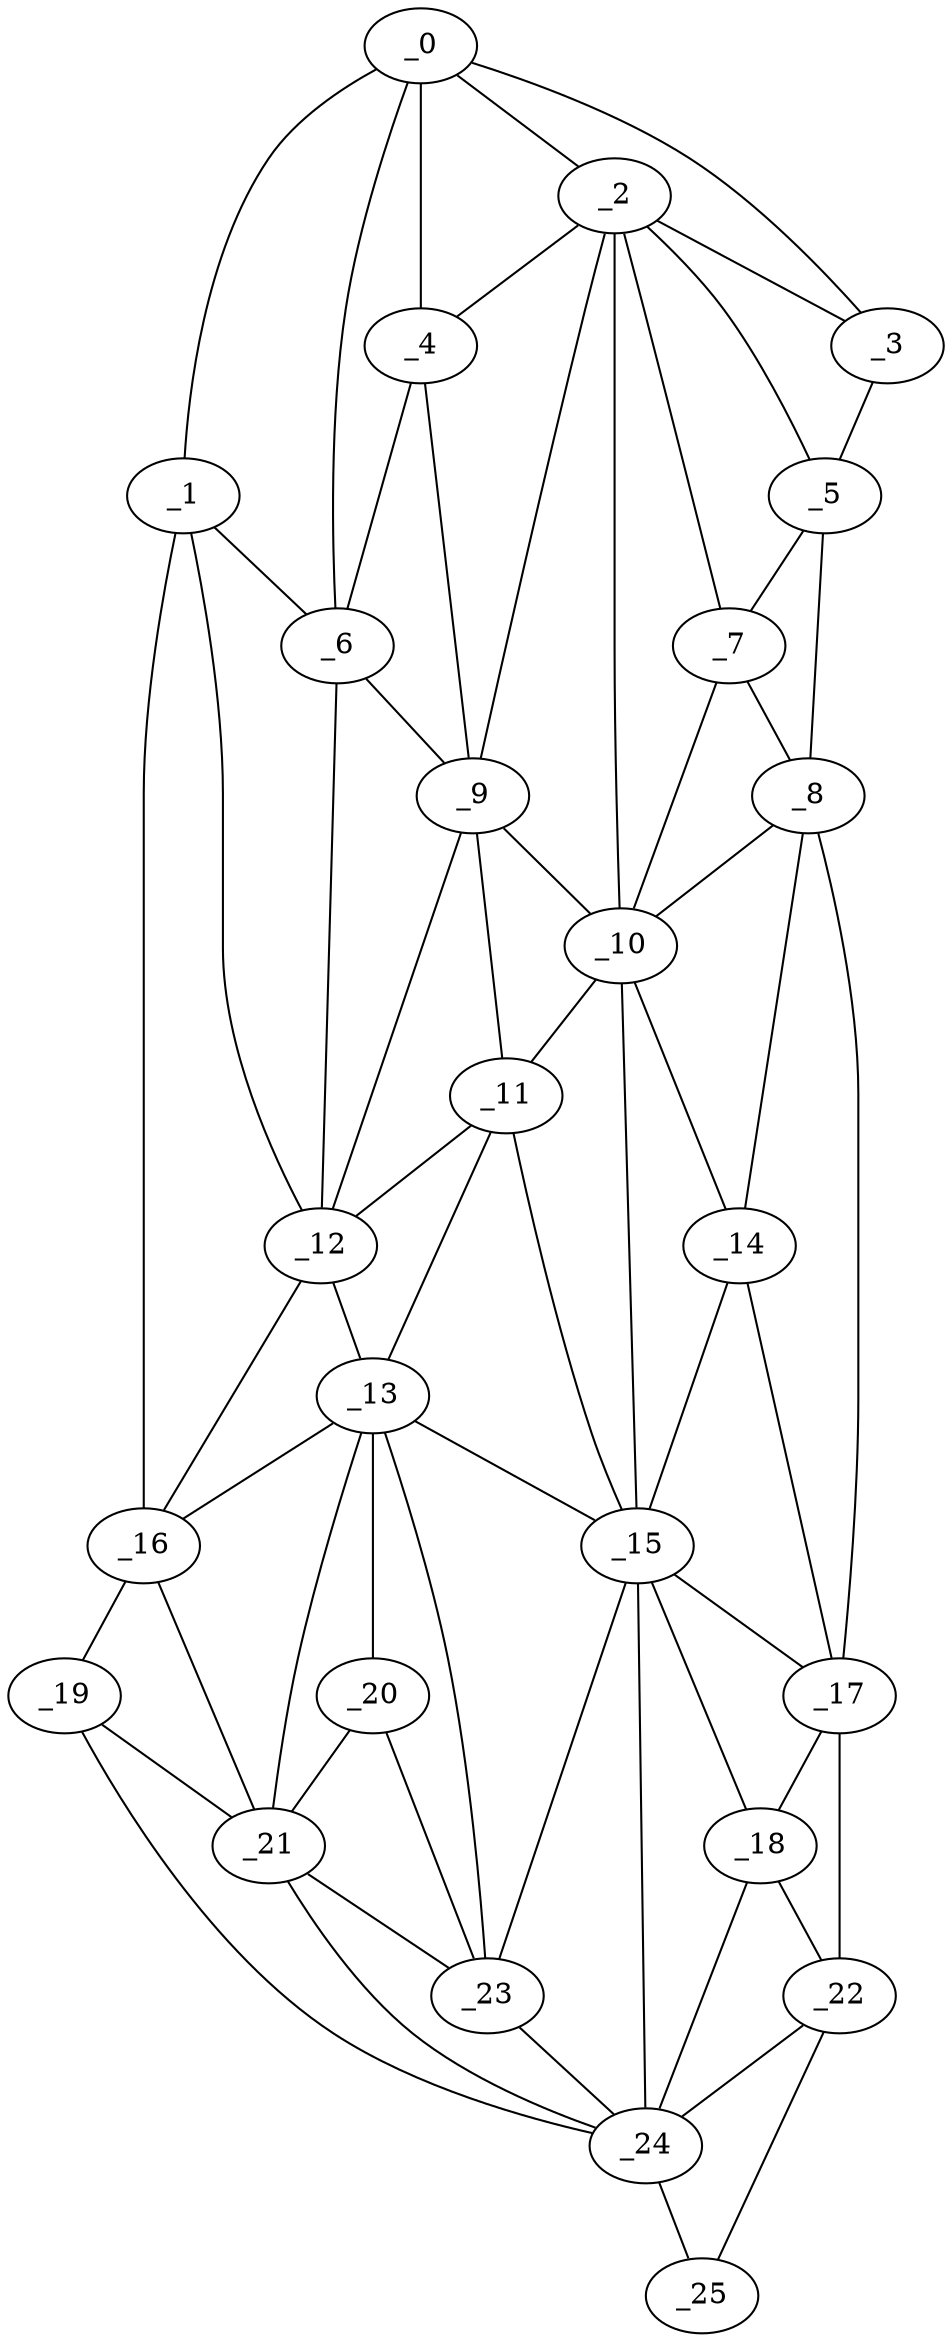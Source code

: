 graph "obj69__90.gxl" {
	_0	 [x=8,
		y=11];
	_1	 [x=11,
		y=8];
	_0 -- _1	 [valence=1];
	_2	 [x=15,
		y=97];
	_0 -- _2	 [valence=1];
	_3	 [x=15,
		y=114];
	_0 -- _3	 [valence=1];
	_4	 [x=24,
		y=49];
	_0 -- _4	 [valence=2];
	_6	 [x=29,
		y=11];
	_0 -- _6	 [valence=1];
	_1 -- _6	 [valence=2];
	_12	 [x=69,
		y=11];
	_1 -- _12	 [valence=1];
	_16	 [x=83,
		y=10];
	_1 -- _16	 [valence=1];
	_2 -- _3	 [valence=2];
	_2 -- _4	 [valence=2];
	_5	 [x=24,
		y=116];
	_2 -- _5	 [valence=1];
	_7	 [x=41,
		y=115];
	_2 -- _7	 [valence=1];
	_9	 [x=50,
		y=48];
	_2 -- _9	 [valence=2];
	_10	 [x=55,
		y=103];
	_2 -- _10	 [valence=2];
	_3 -- _5	 [valence=1];
	_4 -- _6	 [valence=2];
	_4 -- _9	 [valence=2];
	_5 -- _7	 [valence=1];
	_8	 [x=45,
		y=116];
	_5 -- _8	 [valence=1];
	_6 -- _9	 [valence=2];
	_6 -- _12	 [valence=2];
	_7 -- _8	 [valence=2];
	_7 -- _10	 [valence=2];
	_8 -- _10	 [valence=1];
	_14	 [x=76,
		y=103];
	_8 -- _14	 [valence=2];
	_17	 [x=89,
		y=116];
	_8 -- _17	 [valence=1];
	_9 -- _10	 [valence=1];
	_11	 [x=66,
		y=47];
	_9 -- _11	 [valence=2];
	_9 -- _12	 [valence=1];
	_10 -- _11	 [valence=1];
	_10 -- _14	 [valence=2];
	_15	 [x=82,
		y=97];
	_10 -- _15	 [valence=2];
	_11 -- _12	 [valence=2];
	_13	 [x=75,
		y=48];
	_11 -- _13	 [valence=2];
	_11 -- _15	 [valence=2];
	_12 -- _13	 [valence=2];
	_12 -- _16	 [valence=2];
	_13 -- _15	 [valence=2];
	_13 -- _16	 [valence=1];
	_20	 [x=109,
		y=49];
	_13 -- _20	 [valence=2];
	_21	 [x=110,
		y=25];
	_13 -- _21	 [valence=2];
	_23	 [x=116,
		y=79];
	_13 -- _23	 [valence=2];
	_14 -- _15	 [valence=2];
	_14 -- _17	 [valence=2];
	_15 -- _17	 [valence=2];
	_18	 [x=106,
		y=114];
	_15 -- _18	 [valence=2];
	_15 -- _23	 [valence=2];
	_24	 [x=119,
		y=96];
	_15 -- _24	 [valence=2];
	_19	 [x=109,
		y=11];
	_16 -- _19	 [valence=1];
	_16 -- _21	 [valence=2];
	_17 -- _18	 [valence=2];
	_22	 [x=110,
		y=115];
	_17 -- _22	 [valence=1];
	_18 -- _22	 [valence=2];
	_18 -- _24	 [valence=2];
	_19 -- _21	 [valence=1];
	_19 -- _24	 [valence=1];
	_20 -- _21	 [valence=1];
	_20 -- _23	 [valence=2];
	_21 -- _23	 [valence=2];
	_21 -- _24	 [valence=2];
	_22 -- _24	 [valence=1];
	_25	 [x=120,
		y=114];
	_22 -- _25	 [valence=1];
	_23 -- _24	 [valence=1];
	_24 -- _25	 [valence=1];
}

